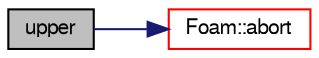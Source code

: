 digraph "upper"
{
  bgcolor="transparent";
  edge [fontname="FreeSans",fontsize="10",labelfontname="FreeSans",labelfontsize="10"];
  node [fontname="FreeSans",fontsize="10",shape=record];
  rankdir="LR";
  Node562 [label="upper",height=0.2,width=0.4,color="black", fillcolor="grey75", style="filled", fontcolor="black"];
  Node562 -> Node563 [color="midnightblue",fontsize="10",style="solid",fontname="FreeSans"];
  Node563 [label="Foam::abort",height=0.2,width=0.4,color="red",URL="$a21124.html#a447107a607d03e417307c203fa5fb44b"];
}
